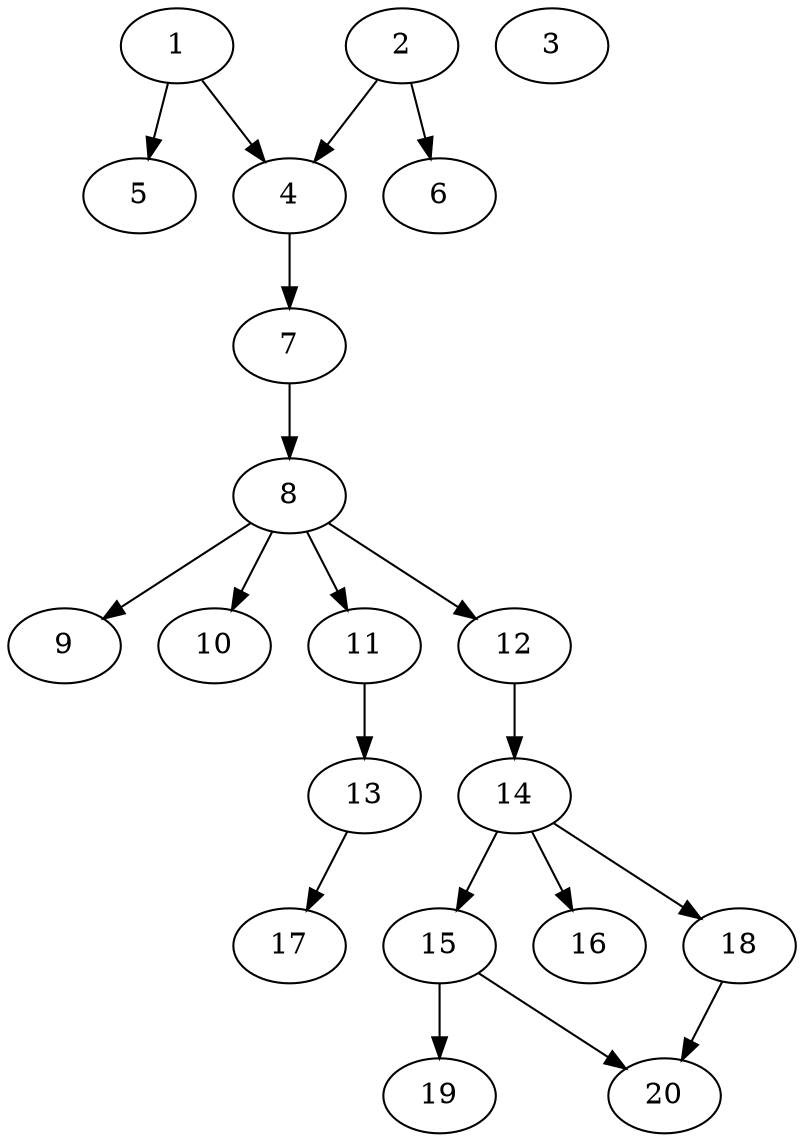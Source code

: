 // DAG automatically generated by daggen at Sat Jul 27 15:35:20 2019
// ./daggen --dot -n 20 --ccr 0.4 --fat 0.4 --regular 0.5 --density 0.5 --mindata 5242880 --maxdata 52428800 
digraph G {
  1 [size="50693120", alpha="0.12", expect_size="20277248"] 
  1 -> 4 [size ="20277248"]
  1 -> 5 [size ="20277248"]
  2 [size="15879680", alpha="0.15", expect_size="6351872"] 
  2 -> 4 [size ="6351872"]
  2 -> 6 [size ="6351872"]
  3 [size="78054400", alpha="0.04", expect_size="31221760"] 
  4 [size="76152320", alpha="0.09", expect_size="30460928"] 
  4 -> 7 [size ="30460928"]
  5 [size="75136000", alpha="0.06", expect_size="30054400"] 
  6 [size="24171520", alpha="0.01", expect_size="9668608"] 
  7 [size="126394880", alpha="0.01", expect_size="50557952"] 
  7 -> 8 [size ="50557952"]
  8 [size="23249920", alpha="0.15", expect_size="9299968"] 
  8 -> 9 [size ="9299968"]
  8 -> 10 [size ="9299968"]
  8 -> 11 [size ="9299968"]
  8 -> 12 [size ="9299968"]
  9 [size="111905280", alpha="0.18", expect_size="44762112"] 
  10 [size="94010880", alpha="0.17", expect_size="37604352"] 
  11 [size="44520960", alpha="0.18", expect_size="17808384"] 
  11 -> 13 [size ="17808384"]
  12 [size="117038080", alpha="0.06", expect_size="46815232"] 
  12 -> 14 [size ="46815232"]
  13 [size="89489920", alpha="0.13", expect_size="35795968"] 
  13 -> 17 [size ="35795968"]
  14 [size="110146560", alpha="0.07", expect_size="44058624"] 
  14 -> 15 [size ="44058624"]
  14 -> 16 [size ="44058624"]
  14 -> 18 [size ="44058624"]
  15 [size="47882240", alpha="0.14", expect_size="19152896"] 
  15 -> 19 [size ="19152896"]
  15 -> 20 [size ="19152896"]
  16 [size="82923520", alpha="0.03", expect_size="33169408"] 
  17 [size="86917120", alpha="0.11", expect_size="34766848"] 
  18 [size="89953280", alpha="0.01", expect_size="35981312"] 
  18 -> 20 [size ="35981312"]
  19 [size="62860800", alpha="0.12", expect_size="25144320"] 
  20 [size="53962240", alpha="0.11", expect_size="21584896"] 
}
